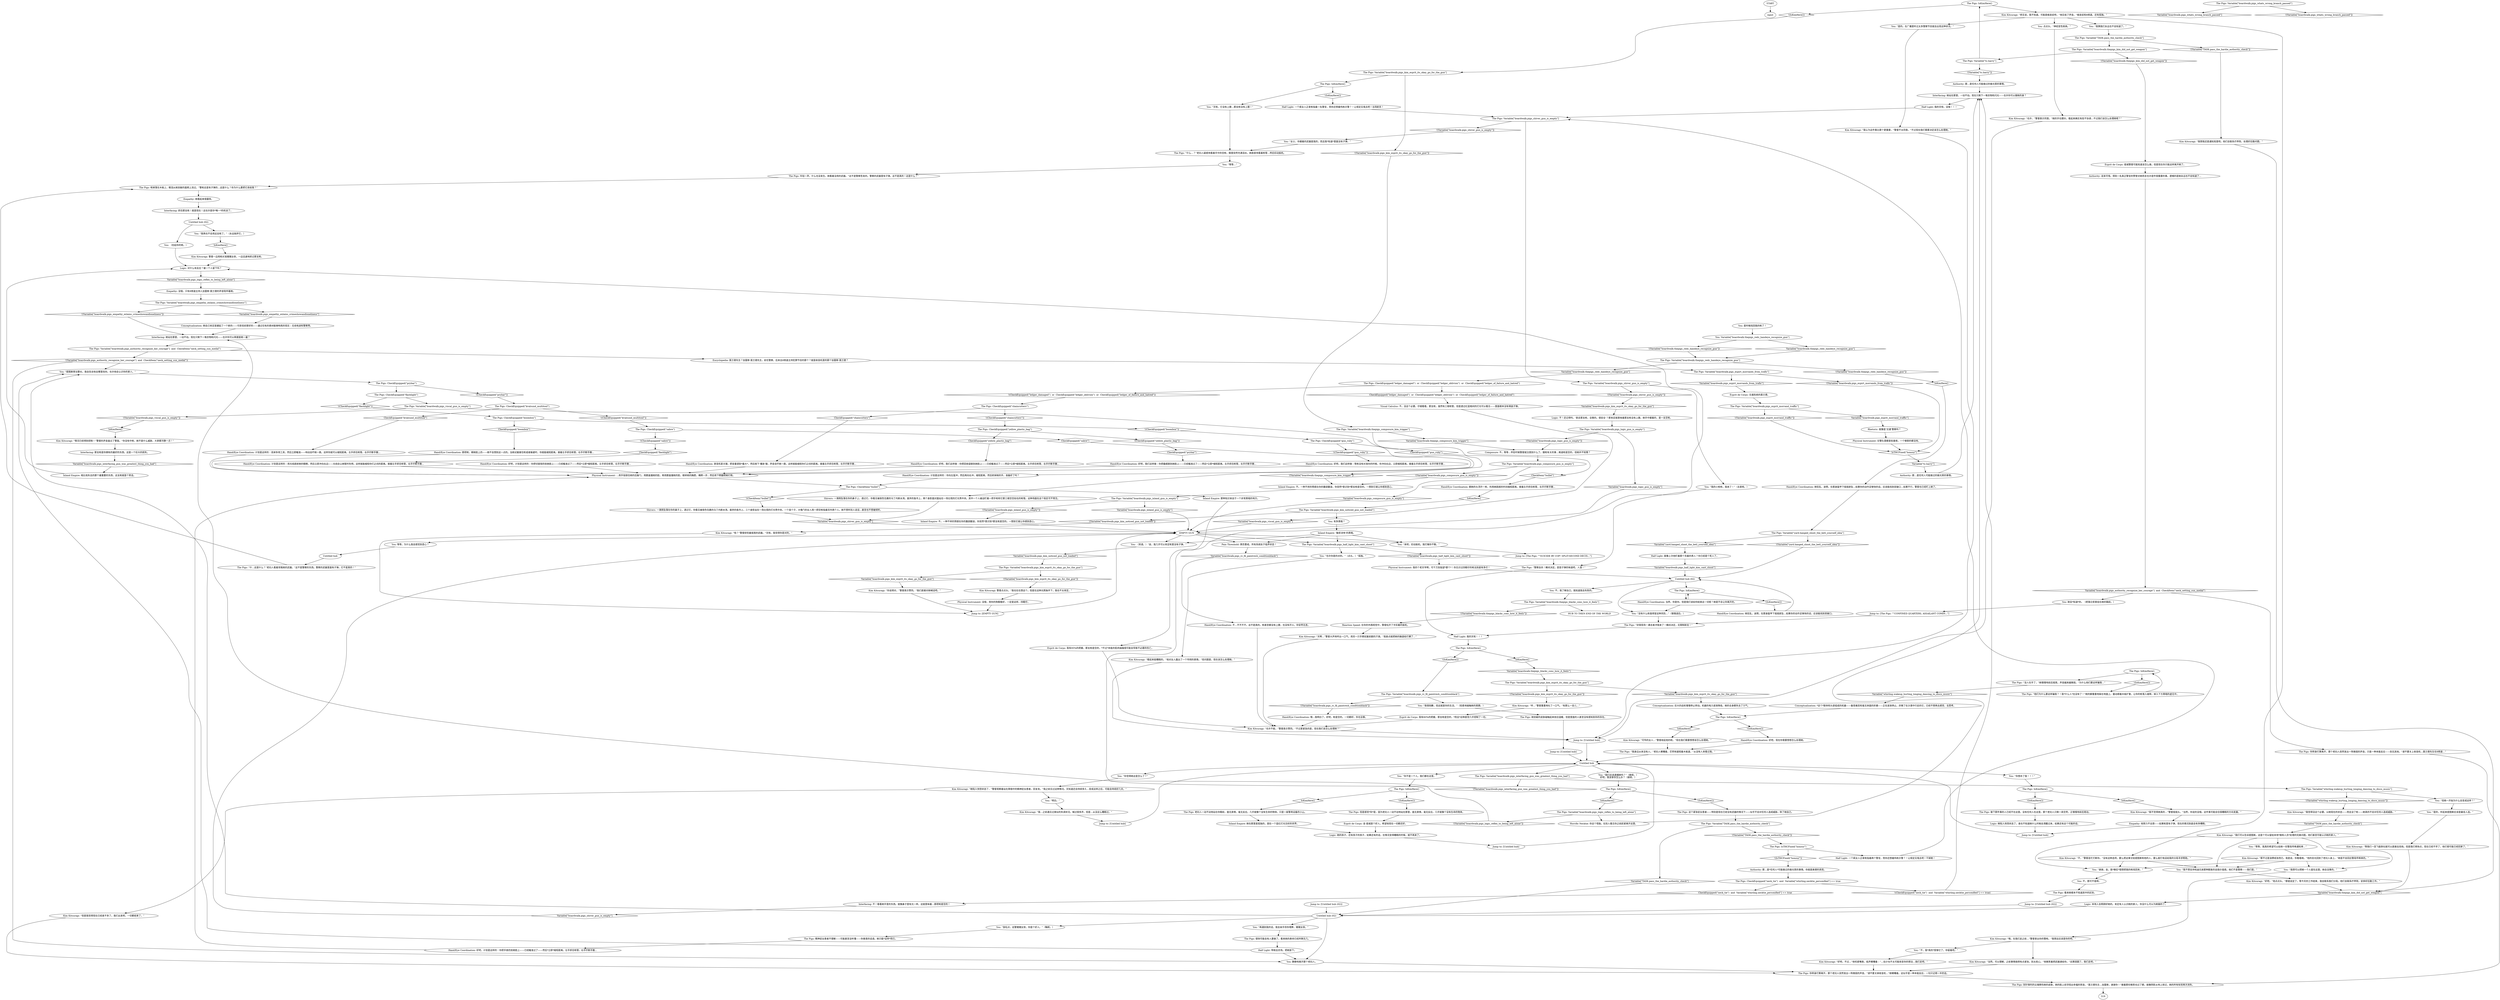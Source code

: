 # BOARDWALK / THE PIGS RED CHECK
# THE PIGS
#
#Current Red Check
# ==================================================
digraph G {
	  0 [label="START"];
	  1 [label="input"];
	  2 [label="Interfacing: 她站在那里，一动不动。现在只剩下一堆衣物和闪光——也许你可以搜她的身？"];
	  3 [label="The Pigs: Variable[\"boardwalk.thepigs_composure_kim_trigger\"]"];
	  4 [label="Variable[\"boardwalk.thepigs_composure_kim_trigger\"]", shape=diamond];
	  5 [label="!(Variable[\"boardwalk.thepigs_composure_kim_trigger\"])", shape=diamond];
	  6 [label="Hand/Eye Coordination: 朝她的头顶开一枪，利用她困惑的时间缩短距离。接着左手抓住枪管，右手拧断手腕…"];
	  7 [label="Kim Kitsuragi: “哈？”警督研究着摇晃的武器。“天啦，我觉得你是对的。”"];
	  8 [label="The Pigs: “封锁现场！袭击者冲我来了！瞬间决定，无限制射击！”"];
	  9 [label="Hand/Eye Coordination: 不…不不不不。这不是真的。枪甚至都没有上膛，也没有开火。你安然无恙。"];
	  10 [label="You: “你想杀了我！！！”"];
	  11 [label="Kim Kitsuragi: “看起来挺糟糕的。”他对女人露出了一个怜悯的表情。“但问题是，现在该怎么处理她。”"];
	  12 [label="The Pigs: “什么…？”老妇人疑惑地看着手中的空枪，眼里突然充满泪水。她直直地看着枪管…然后扣动扳机。"];
	  13 [label="The Pigs: CheckEquipped(\"neck_tie\")  and  Variable[\"whirling.necktie_personified\"] == true"];
	  14 [label="CheckEquipped(\"neck_tie\")  and  Variable[\"whirling.necktie_personified\"] == true", shape=diamond];
	  15 [label="!(CheckEquipped(\"neck_tie\")  and  Variable[\"whirling.necktie_personified\"] == true)", shape=diamond];
	  16 [label="The Pigs: CheckEquipped(\"ledger_damaged\")  or  CheckEquipped(\"ledger_oblivion\")  or  CheckEquipped(\"ledger_of_failure_and_hatred\")"];
	  17 [label="CheckEquipped(\"ledger_damaged\")  or  CheckEquipped(\"ledger_oblivion\")  or  CheckEquipped(\"ledger_of_failure_and_hatred\")", shape=diamond];
	  18 [label="!(CheckEquipped(\"ledger_damaged\")  or  CheckEquipped(\"ledger_oblivion\")  or  CheckEquipped(\"ledger_of_failure_and_hatred\"))", shape=diamond];
	  19 [label="The Pigs: CheckEquipped(\"chaincutters\")"];
	  20 [label="CheckEquipped(\"chaincutters\")", shape=diamond];
	  21 [label="!(CheckEquipped(\"chaincutters\"))", shape=diamond];
	  22 [label="Half Light: 就像上次他盯着那个吊着的男人？你已经是个死人了。"];
	  23 [label="Jump to: [The Pigs: \"\"SUICIDE BY COP! SPLIT-SECOND DECIS...\"]"];
	  24 [label="The Pigs: “什…这是什么？”老妇人看着背叛她的武器。“这不是警察的东西。警察的武器里面有子弹。它不是真的！”"];
	  25 [label="Half Light: 我的天啦！！！"];
	  26 [label="You: （捡起你的枪。）"];
	  27 [label="The Pigs: “他们为什么要这样骗我？！我*什么人*也没有了！”她的脚重重地跺在地面上。震动顺着木板扩散，让你的枪落入缝隙，掉入下方黑暗的虚无中。"];
	  28 [label="You: 点点头。“神经变性疾病。”"];
	  29 [label="Jump to: [Untitled hub]"];
	  30 [label="Logic: 她陷入恍惚状态了。谁也不知道她什么时候会清醒过来，如果还有这个可能的话。"];
	  31 [label="Authority: 那…是任何人可能做过的做光荣的事情。"];
	  32 [label="Hand/Eye Coordination: 她狂乱，迷惘，在那身盔甲下摇摇欲坠…如果你的动作足够快的话，应该能找到突破口。"];
	  33 [label="Kim Kitsuragi: “你说得对，”警督表示赞同。“我们直接对她喊话吧。”"];
	  34 [label="You: 等等，为什么我会感觉到恶心？"];
	  35 [label="Conceptualization: *这个*肢体和头部组成的机器——备受痛苦和毫无体面的折磨——正在逐渐停止。厌倦了在沙漠中行走的它，已经不想再去感觉，去思考。"];
	  36 [label="The Pigs: 她划破的皮肤碰触起来依旧温暖，但是里面的人甚至没有感知到你的存在。"];
	  37 [label="Jump to: [Untitled hub]"];
	  38 [label="The Pigs: “我身边从来没有人，”老妇人嘟囔着，茫然地凝视着木板道，“从没有人来看过我。”"];
	  39 [label="Kim Kitsuragi: “我想我还是通知局里吧。他们会联系疗养院，处理好后勤问题。”"];
	  40 [label="You: 她会*知道*的。（把落日奖章挂在她的胸前。）"];
	  41 [label="The Pigs: Variable[\"boardwalk.thepigs_redc_handeye_recognize_gun\"]"];
	  42 [label="Variable[\"boardwalk.thepigs_redc_handeye_recognize_gun\"]", shape=diamond];
	  43 [label="!(Variable[\"boardwalk.thepigs_redc_handeye_recognize_gun\"])", shape=diamond];
	  44 [label="Inland Empire: 不。一种不祥的预感在你的腹部翻滚，你突然*意识到*那支枪是空的。一想到它就让你感到恶心。"];
	  45 [label="The Pigs: Variable[\"boardwalk.pigs_logic_gun_is_empty\"]"];
	  46 [label="Variable[\"boardwalk.pigs_logic_gun_is_empty\"]", shape=diamond];
	  47 [label="!(Variable[\"boardwalk.pigs_logic_gun_is_empty\"])", shape=diamond];
	  48 [label="You: 不，我了解自己。我知道我会失败的。"];
	  49 [label="Untitled hub"];
	  50 [label="The Pigs: IsKimHere()"];
	  51 [label="IsKimHere()", shape=diamond];
	  52 [label="!(IsKimHere())", shape=diamond];
	  53 [label="Esprit de Corps: 金·曷城是个好人。希望他现在一切都还好。"];
	  54 [label="You: “等等，我真的希望可以给她一份警局传唤通知单…”"];
	  55 [label="Esprit de Corps: 交通系统的莫兰德。"];
	  56 [label="The Pigs: 咔哒一声。什么也没发生。她看着没用的武器。“这不是警察签发的。警察的武器里有子弹。这不是真的！这是什么？”"];
	  57 [label="Hand/Eye Coordination: 好吧，我们这样做：你把回收袋砸到她脸上——已经瞄准过了——然后*立即*缩短距离。左手抓住枪管，右手拧断手腕…"];
	  58 [label="The Pigs: CheckEquipped(\"sabre\")"];
	  59 [label="CheckEquipped(\"sabre\")", shape=diamond];
	  60 [label="!(CheckEquipped(\"sabre\"))", shape=diamond];
	  61 [label="Hand/Eye Coordination: 好吧，我们这样做：等枪没有对准你的时候，你冲向右边，立即缩短距离。接着左手抓住枪管，右手拧断手腕…"];
	  62 [label="Inland Empire: 不。一种不祥的预感在你的腹部翻滚，你突然*意识到*那支枪是空的。一想到它就让你感到恶心。"];
	  63 [label="Logic: 不！还记得吗，‘拿走那支枪，没事的。很安全’？那肯定就意味着那支枪没有上膛。她手中握着的，是一支空枪。"];
	  64 [label="You: “来吧，扣动扳机。我打赌你不敢。”"];
	  65 [label="Inland Empire: ‘脑浆涂地’的黑暗。"];
	  66 [label="You: “没有什么枪值得冒这种风险…”（慢慢退后。）"];
	  67 [label="Untitled hub (02)"];
	  68 [label="Esprit de Corps: 我有80%的把握，那支枪是空的，*而且*这种直觉几乎控制了一切。"];
	  69 [label="You: “我们应该逮捕她吗？”（继续。）\n好吧，我该拿你怎么办？（继续。）"];
	  70 [label="Jump to: [Untitled hub]"];
	  71 [label="Untitled hub (02)"];
	  72 [label="Authority: 那…是*任何人*可能做过的做光荣的事情。你就是美德的具现。"];
	  73 [label="You: （耳语。）“金，我几乎可以肯定枪里没有子弹。”"];
	  74 [label="Jump to: [EMPTY GUN]"];
	  75 [label="Kim Kitsuragi: “天啊…”警督大声地呼出一口气，用另一只手擦拭着前额的汗滴。“我差点就把她的脑袋给打爆了…”"];
	  76 [label="Kim Kitsuragi: “呼…”警督重重地吐了一口气。“有那么一会儿…”"];
	  77 [label="The Pigs: 枪掉落在木板上，眼泪从她划破的面颊上流过。“警枪总是有子弹的…这是什么？你为什么要把它卖给我？”"];
	  78 [label="Untitled hub (02)"];
	  79 [label="You: “你不是一个人。我们都在这里。”"];
	  80 [label="Kim Kitsuragi: “我认为这件事比那个更重要，”警督不太同意。“不过现在我们需要决定该怎么处理她。”"];
	  81 [label="You: “我不想支持哈迪兄弟那种膨胀的自我价值感。他们不是警察——我们是。”"];
	  82 [label="Conceptualization: 她自己肯定是建起了一个新的——可悲但却更好的——通过仅有的素材能够构筑的现实：无线电波和警察秀。"];
	  83 [label="The Pigs: Variable[\"boardwalk.pigs_esprit_morrand_traffic\"]"];
	  84 [label="Variable[\"boardwalk.pigs_esprit_morrand_traffic\"]", shape=diamond];
	  85 [label="!(Variable[\"boardwalk.pigs_esprit_morrand_traffic\"])", shape=diamond];
	  86 [label="Interfacing: 她站在那里，一动不动。现在只剩下一堆衣物和闪光——也许你可以再搜查她一遍？"];
	  87 [label="Half Light: 一个疯女人正拿枪指着一名警官，而你还想着鸣枪示警？！让规定见鬼去吧！当场射杀！"];
	  88 [label="The Pigs: Variable[\"yard.hanged_shoot_the_betl_yourself_idea\"]"];
	  89 [label="Variable[\"yard.hanged_shoot_the_betl_yourself_idea\"]", shape=diamond];
	  90 [label="!(Variable[\"yard.hanged_shoot_the_betl_yourself_idea\"])", shape=diamond];
	  91 [label="You: “我再也不会用这支枪了。”（永远抛弃它。）"];
	  92 [label="The Pigs: IsKimHere()"];
	  93 [label="IsKimHere()", shape=diamond];
	  94 [label="!(IsKimHere())", shape=diamond];
	  95 [label="Kim Kitsuragi: “可怜的女人…”警督收起他的枪。“现在我们需要想想该怎么处理她。”"];
	  96 [label="You: “我猜我们永远也不会知道了。”"];
	  97 [label="Empathy: 他努力不去想——如果枪里有子弹，现在的情况到底会有多糟糕。"];
	  98 [label="The Pigs: Variable[\"TASK.pass_the_hardie_authority_check\"]"];
	  99 [label="Variable[\"TASK.pass_the_hardie_authority_check\"]", shape=diamond];
	  100 [label="!(Variable[\"TASK.pass_the_hardie_authority_check\"])", shape=diamond];
	  101 [label="You: “再遇到我的话，我会亲手将你埋葬，猪猪女侠。”"];
	  102 [label="The Pigs: 精神症女患者不理解——可能甚至没听懂——你善意的话语。她只能*这样*而已。"];
	  103 [label="Authority: 那…是任何人可能做过的做光荣的事情。"];
	  104 [label="Rhetoric: 就像是‘交通’警察吗？"];
	  105 [label="Inland Empire: 她在那里是孤独的，困在一个蓝红灯光交织的世界。"];
	  106 [label="Logic: 她的孩子，还有孩子的孩子，如果还有的话，在情况变得糟糕的时候，就不再来了。"];
	  107 [label="The Pigs: CheckEquipped(\"kvalsund_multitool\")"];
	  108 [label="CheckEquipped(\"kvalsund_multitool\")", shape=diamond];
	  109 [label="!(CheckEquipped(\"kvalsund_multitool\"))", shape=diamond];
	  110 [label="Physical Instrument: 没错，用你的狗眼看好，一定是这样，四眼仔。"];
	  111 [label="You: “你觉得她这是怎么了？”"];
	  112 [label="Empathy: 她看起来很震惊。"];
	  113 [label="You: “是的。在广播里听过太多警察节目就会出现这种状况。”"];
	  114 [label="Kim Kitsuragi: “也许，”警督表示同意。“她的手在颤抖，看起来确实有些不协调…不过我们该怎么处理她呢？”"];
	  115 [label="The Pigs: IsKimHere()"];
	  116 [label="IsKimHere()", shape=diamond];
	  117 [label="!(IsKimHere())", shape=diamond];
	  118 [label="The Pigs: 这个紧张症女患者——特别是现在已经没有武器的情况下——似乎不会对任何人造成威胁，除了她自己。"];
	  119 [label="Kim Kitsuragi: “等我们一回飞旋旅社就可以直接去找他。但是我们得快点，现在已经不早了，他们很可能已经回家了。”"];
	  120 [label="Jump to: [Untitled hub (02)]"];
	  121 [label="The Pigs: 很快可能会有人要做了。看来她的寿命已经所剩无几。"];
	  122 [label="The Pigs: Variable[\"boardwalk.pigs_whats_wrong_branch_passed\"]"];
	  123 [label="Variable[\"boardwalk.pigs_whats_wrong_branch_passed\"]", shape=diamond];
	  124 [label="!(Variable[\"boardwalk.pigs_whats_wrong_branch_passed\"])", shape=diamond];
	  125 [label="EMPTY GUN"];
	  126 [label="Composure: 不。等等…早些时候警督就注意到什么了。跟枪有关的事…难道枪是空的，但她并不知情？"];
	  127 [label="The Pigs: Variable[\"boardwalk.pigs_composure_gun_is_empty\"]"];
	  128 [label="Variable[\"boardwalk.pigs_composure_gun_is_empty\"]", shape=diamond];
	  129 [label="!(Variable[\"boardwalk.pigs_composure_gun_is_empty\"])", shape=diamond];
	  130 [label="Hand/Eye Coordination: 她狂乱，迷惘，在那身盔甲下摇摇欲坠…如果你的动作足够快的话，应该能找到突破口…如果不行，警督也已经盯上她了。"];
	  131 [label="The Pigs: “警察自杀！瞬间决定。尝尝子弹的味道吧，人渣！”"];
	  132 [label="Reaction Speed: 在你的外围视觉中，警督松开了半扣着的扳机。"];
	  133 [label="Hand/Eye Coordination: 哦…我明白了。好吧，枪是空的。一切都好。你也没事。"];
	  134 [label="Kim Kitsuragi: 警督一边用枪对准猪猪女侠，一边迅速地抓过那支枪。"];
	  135 [label="The Pigs: IsKimHere()"];
	  136 [label="IsKimHere()", shape=diamond];
	  137 [label="!(IsKimHere())", shape=diamond];
	  138 [label="Kim Kitsuragi: “好吧，”他点点头。“那就说定了。等今天的工作结束，我会联系我们分局。他们会联系疗养院，安排好后勤工作。”"];
	  139 [label="Half Light: 带她去农场。把她放下。"];
	  140 [label="Kim Kitsuragi: “我…之前遇见过类似的失调状况。喊过很多声，但是…从没这么糟糕过。”"];
	  141 [label="Jump to: [Untitled hub]"];
	  142 [label="Hand/Eye Coordination: 计划是这样的：你向左猛冲，然后再向右冲，缩短距离，然后砍掉她的手。准备好了吗？"];
	  143 [label="Hand/Eye Coordination: 计划是这样的：用光线直射她的眼睛，然后立即冲向右边——光线会让她暂时失明，这样就能缩短你们之间的距离。接着左手抓住枪管，右手拧断手腕…"];
	  144 [label="The Pigs: CheckEquipped(\"boombox\")"];
	  145 [label="CheckEquipped(\"boombox\")", shape=diamond];
	  146 [label="!(CheckEquipped(\"boombox\"))", shape=diamond];
	  147 [label="The Pigs: Variable[\"boardwalk.pigs_inland_gun_is_empty\"]"];
	  148 [label="Variable[\"boardwalk.pigs_inland_gun_is_empty\"]", shape=diamond];
	  149 [label="!(Variable[\"boardwalk.pigs_inland_gun_is_empty\"])", shape=diamond];
	  150 [label="The Pigs: Variable[\"boardwalk.pigs_kim_esprit_its_okay_go_for_the_gun\"]"];
	  151 [label="Variable[\"boardwalk.pigs_kim_esprit_its_okay_go_for_the_gun\"]", shape=diamond];
	  152 [label="!(Variable[\"boardwalk.pigs_kim_esprit_its_okay_go_for_the_gun\"])", shape=diamond];
	  153 [label="Kim Kitsuragi: “我不觉得她真的…”警督摇摇头。“当然，你说的没错。这件事可能会往很糟糕的方向发展。”"];
	  154 [label="The Pigs: 做下那件事的人已经不在这里。没有任何人在这里。那个老妇人只剩一具空壳，正慢慢地前后晃动。"];
	  155 [label="You: “我想可以把她一个人留在这里。她会没事的。”"];
	  156 [label="You: 静静地离开那个老妇人。"];
	  157 [label="You: “不，我*真的*受够它了。你留着吧。”"];
	  158 [label="The Pigs: 你转身打算离开，那个老妇人突然发出一阵微弱的声音。“请不要关掉收音机…”她嘟囔着。这似乎是一种本能反应，一句只记得一半的话。"];
	  159 [label="You: “明白。”"];
	  160 [label="You: 是时候找回我的枪了！"];
	  161 [label="You: Variable[\"boardwalk.thepigs_redc_handeye_recognize_gun\"]"];
	  162 [label="Variable[\"boardwalk.thepigs_redc_handeye_recognize_gun\"]", shape=diamond];
	  163 [label="!(Variable[\"boardwalk.thepigs_redc_handeye_recognize_gun\"])", shape=diamond];
	  164 [label="The Pigs: CheckEquipped(\"gun_ruby\")"];
	  165 [label="CheckEquipped(\"gun_ruby\")", shape=diamond];
	  166 [label="!(CheckEquipped(\"gun_ruby\"))", shape=diamond];
	  167 [label="Physical Instrument: …用手指锁住她的后脑勺，用膝盖撞她的脸，再用膝盖撞她的脸，砸碎她的胸腔，横跨一步，然后用下劈腿把她打倒。"];
	  168 [label="Inland Empire: 相比他失去的那个最重要的东西，这支枪就是个笑话。"];
	  169 [label="Hand/Eye Coordination: 好吧，现在你需要想想怎么处理她。"];
	  170 [label="Kim Kitsuragi: “她陷入恍惚状态了，”警督观察着站在黑暗中的精神症女患者，回复到。“我之前见过这种情况。天知道还会持续多久…变成这样之后，可能会持续好几天。”"];
	  171 [label="The Pigs: 老妇人一动不动地站在你眼前，面无表情，毫无反应。几乎就像个没有生命的物体。只是一座警用设备的小山。"];
	  172 [label="Kim Kitsuragi: “我们可以告诉提图斯。这是个可以留给本地*维和人员*处理的完美问题。他们甚至可能认识她的家人。”"];
	  173 [label="You: “放松点，巡警猪猪女侠，你是个好人。”（鞠躬。）"];
	  174 [label="The Pigs: 看来她根本不知道其中的区别。"];
	  175 [label="The Pigs: Variable[\"boardwalk.pigs_espirt_morrands_from_trafic\"]"];
	  176 [label="Variable[\"boardwalk.pigs_espirt_morrands_from_trafic\"]", shape=diamond];
	  177 [label="!(Variable[\"boardwalk.pigs_espirt_morrands_from_trafic\"])", shape=diamond];
	  178 [label="You: “等等…”"];
	  179 [label="The Pigs: CheckEquipped(\"yellow_plastic_bag\")"];
	  180 [label="CheckEquipped(\"yellow_plastic_bag\")", shape=diamond];
	  181 [label="!(CheckEquipped(\"yellow_plastic_bag\"))", shape=diamond];
	  182 [label="Hand/Eye Coordination: 好吧，我们这样做：你把撬棍砸到她脸上——已经瞄准过了——然后*立即*缩短距离。左手抓住枪管，右手拧断手腕…"];
	  183 [label="The Pigs: Variable[\"boardwalk.pigs_kim_esprit_its_okay_go_for_the_gun\"]"];
	  184 [label="Variable[\"boardwalk.pigs_kim_esprit_its_okay_go_for_the_gun\"]", shape=diamond];
	  185 [label="!(Variable[\"boardwalk.pigs_kim_esprit_its_okay_go_for_the_gun\"])", shape=diamond];
	  186 [label="Kim Kitsuragi: 警督点点头。“我也在在想这个。但是在这种光照条件下，我也不太肯定。”"];
	  187 [label="Physical Instrument: 我的个老天爷啊，可千万别指望*那个*！你见识过四眼仔的枪法到底有多烂！"];
	  188 [label="The Pigs: IsKimHere()"];
	  189 [label="IsKimHere()", shape=diamond];
	  190 [label="!(IsKimHere())", shape=diamond];
	  191 [label="Jump to: [Untitled hub]"];
	  192 [label="The Pigs: 但是感觉*你*是，因为老妇人一动不动地站在那里，面无表情，毫无反应。几乎就像个没有生命的物体。"];
	  193 [label="Kim Kitsuragi: “那不过是浪费纸张而已。我是说，你看看她。”他的目光回到了老妇人身上。“她是不会回应警局传唤单的。”"];
	  194 [label="Empathy: 没错。只有8频道主持人加雷斯·莫兰德的声音陪伴着她。"];
	  195 [label="Physical Instrument: 交警队里都是些基佬。一个够胆的都没有。"];
	  196 [label="Hand/Eye Coordination: 计划是这样的：丢掉多用工具，然后立即瞄准——响动会吓她一跳，这样你就可以缩短距离。左手抓住枪管，右手拧断手腕…"];
	  197 [label="Interfacing: 抓住那支枪！就是现在！这也许是你*唯一*的机会了。"];
	  198 [label="You: “提图斯想当警长，我会告诉他去哪里找你。也许他会认识你的家人。”"];
	  199 [label="Kim Kitsuragi: “好吧，不过…”他咬紧嘴唇，低声嘟囔着：“…估计也不太可能改变你的想法…我们走吧。”"];
	  200 [label="The Pigs: Variable[\"boardwalk.pigs_empathy_exlains_crimeshowandloneliness\"]"];
	  201 [label="Variable[\"boardwalk.pigs_empathy_exlains_crimeshowandloneliness\"]", shape=diamond];
	  202 [label="!(Variable[\"boardwalk.pigs_empathy_exlains_crimeshowandloneliness\"])", shape=diamond];
	  203 [label="Jump to: [Untitled hub (02)]"];
	  204 [label="Half Light: 我的天啦，没错！！！"];
	  205 [label="The Pigs: CheckItem(\"bullet\")"];
	  206 [label="CheckItem(\"bullet\")", shape=diamond];
	  207 [label="!(CheckItem(\"bullet\"))", shape=diamond];
	  208 [label="Inland Empire: 那种知识来自于一个非常黑暗的地方。"];
	  209 [label="Untitled hub"];
	  210 [label="Kim Kitsuragi: “也许不能，”警督表示赞同。“不过更紧急的是，现在我们该怎么处理她？”"];
	  211 [label="The Pigs: Variable[\"TASK.pass_the_hardie_authority_check\"]"];
	  212 [label="Variable[\"TASK.pass_the_hardie_authority_check\"]", shape=diamond];
	  213 [label="!(Variable[\"TASK.pass_the_hardie_authority_check\"])", shape=diamond];
	  214 [label="The Pigs: Variable[\"boardwalk.thepigs_kim_did_not_get_weapon\"]"];
	  215 [label="Variable[\"boardwalk.thepigs_kim_did_not_get_weapon\"]", shape=diamond];
	  216 [label="!(Variable[\"boardwalk.thepigs_kim_did_not_get_weapon\"])", shape=diamond];
	  217 [label="The Pigs: Variable[\"tc.harry\"]"];
	  218 [label="Variable[\"tc.harry\"]", shape=diamond];
	  219 [label="!(Variable[\"tc.harry\"])", shape=diamond];
	  220 [label="The Pigs: IsKimHere()"];
	  221 [label="IsKimHere()", shape=diamond];
	  222 [label="!(IsKimHere())", shape=diamond];
	  223 [label="Kim Kitsuragi: “老实说，我不知道。可能是痴呆症吧，”他压低了声音。“痴呆症和8频道。还有孤独。”"];
	  224 [label="You: “是的，听起来提图斯应该是最佳人选。”"];
	  225 [label="You: “谢谢，金。我*确实*很想把我的枪找回来。”"];
	  226 [label="Kim Kitsuragi: “当然。可以理解，之前事情搞得有点紧张。别太担心。”他微笑着把武器递给你。“总算团圆了。我们走吧。”"];
	  227 [label="You: 不，那可不值得。"];
	  228 [label="The Pigs: 你转身打算离开，那个老妇人突然发出一阵微弱的声音。只是一种本能反应——别无其他。“请不要关上收音机…莫兰德先生在8频道…”"];
	  229 [label="The Pigs: CheckEquipped(\"prybar\")"];
	  230 [label="CheckEquipped(\"prybar\")", shape=diamond];
	  231 [label="!(CheckEquipped(\"prybar\"))", shape=diamond];
	  232 [label="The Pigs: CheckEquipped(\"flashlight\")"];
	  233 [label="CheckEquipped(\"flashlight\")", shape=diamond];
	  234 [label="!(CheckEquipped(\"flashlight\"))", shape=diamond];
	  235 [label="The Pigs: Variable[\"boardwalk.pigs_viscal_gun_is_empty\"]"];
	  236 [label="Variable[\"boardwalk.pigs_viscal_gun_is_empty\"]", shape=diamond];
	  237 [label="!(Variable[\"boardwalk.pigs_viscal_gun_is_empty\"])", shape=diamond];
	  238 [label="Shivers: 一滴雨坠落在你的鼻子上，透过它，你看见被夜色包裹的马丁内斯水湾。废弃的鱼市上，两个身影面对面站在一场壮观的灯光秀中央。其中一个人被迫盯着一把手枪和它那三根空空如也的枪管。这种场面在这个街区可不常见。"];
	  239 [label="The Pigs: Variable[\"boardwalk.pigs_kim_esprit_its_okay_go_for_the_gun\"]"];
	  240 [label="Variable[\"boardwalk.pigs_kim_esprit_its_okay_go_for_the_gun\"]", shape=diamond];
	  241 [label="!(Variable[\"boardwalk.pigs_kim_esprit_its_okay_go_for_the_gun\"])", shape=diamond];
	  242 [label="The Pigs: IsKimHere()"];
	  243 [label="IsKimHere()", shape=diamond];
	  244 [label="!(IsKimHere())", shape=diamond];
	  245 [label="You: “天啦，它没有上膛…那支枪没有上膛！”"];
	  246 [label="Pain Threshold: 黑色警戒，所有系统处于临界状态！"];
	  247 [label="The Pigs: Variable[\"boardwalk.pigs_rc_fil_paintresh_conditionblack\"]"];
	  248 [label="Variable[\"boardwalk.pigs_rc_fil_paintresh_conditionblack\"]", shape=diamond];
	  249 [label="!(Variable[\"boardwalk.pigs_rc_fil_paintresh_conditionblack\"])", shape=diamond];
	  250 [label="You: “我很抱歉，但这就是你的生活。”（轻柔地碰触她的肩膀。）"];
	  251 [label="The Pigs: Variable[\"boardwalk.pigs_interfacing_gun_was_greatest_thing_you_had\"]"];
	  252 [label="Variable[\"boardwalk.pigs_interfacing_gun_was_greatest_thing_you_had\"]", shape=diamond];
	  253 [label="!(Variable[\"boardwalk.pigs_interfacing_gun_was_greatest_thing_you_had\"])", shape=diamond];
	  254 [label="The Pigs: Variable[\"whirling.wakeup_hurting_longing_dancing_to_disco_music\"]"];
	  255 [label="Variable[\"whirling.wakeup_hurting_longing_dancing_to_disco_music\"]", shape=diamond];
	  256 [label="!(Variable[\"whirling.wakeup_hurting_longing_dancing_to_disco_music\"])", shape=diamond];
	  257 [label="You: “但她一开始为什么会变成这样？”"];
	  258 [label="Kim Kitsuragi: “但是我觉得现在已经差不多了。我们出发吧，一切都结束了。”"];
	  259 [label="Esprit de Corps: 曷城警督可能知道该怎么做，但是现在你只能这样离开她了。"];
	  260 [label="The Pigs: IsTHCFixed(\"honour\")"];
	  261 [label="IsTHCFixed(\"honour\")", shape=diamond];
	  262 [label="!(IsTHCFixed(\"honour\"))", shape=diamond];
	  263 [label="Half Light: 一个疯女人正拿枪指着两个警官，而你还想着鸣枪示警？！让规定见鬼去吧！干掉她！"];
	  264 [label="The Pigs: Variable[\"boardwalk.pigs_kim_noticed_gun_not_loaded\"]"];
	  265 [label="Variable[\"boardwalk.pigs_kim_noticed_gun_not_loaded\"]", shape=diamond];
	  266 [label="!(Variable[\"boardwalk.pigs_kim_noticed_gun_not_loaded\"])", shape=diamond];
	  267 [label="You: 有多黑暗？"];
	  268 [label="Esprit de Corps: 我有95%的把握，那支枪是空的，*不过*本能的肌肉抽搐很可能会导致不必要的伤亡。"];
	  269 [label="Interfacing: 那支枪是你拥有的最好的东西。这是一个巨大的损失。"];
	  270 [label="The Pigs: IsKimHere()"];
	  271 [label="IsKimHere()", shape=diamond];
	  272 [label="!(IsKimHere())", shape=diamond];
	  273 [label="The Pigs: “没人在乎了，”她慢慢地前后摇晃，声音越来越微弱。“为什么他们要这样骗我…”"];
	  274 [label="Logic: 对什么有反应？被一个人留下吗？"];
	  275 [label="The Pigs: 别针锋利的尖端擦伤她的皮肤，她的脸上却浮现出幸福的笑容。“莫兰德先生…加雷斯，谢谢你！”接着那份微笑也过了期，就像阴影从地上掠过，她的所有知觉再次消失。"];
	  276 [label="Jump to: [The Pigs: \"\"CONFINED QUARTERS, ASSAILANT COMIN...\"]"];
	  277 [label="Hand/Eye Coordination: 好吧，计划是这样的：你把切链钳扔到她脸上——已经瞄准过了——然后*立即*缩短距离。左手抓住枪管，右手拧断手腕…"];
	  278 [label="Hand/Eye Coordination: 录音机是关键。把音量调到*最大*，然后按下‘播放’键。声音会吓她一跳，这样就能缩短你们之间的距离。接着左手抓住枪管，右手拧断手腕…"];
	  279 [label="Hand/Eye Coordination: 那把枪，朝她脸上扔——她不会想到这一点的。当她试着接住枪或者躲避时，你就能缩短距离。接着左手抓住枪管，右手拧断手腕…"];
	  280 [label="Shivers: 一滴雨坠落在你的鼻子上，透过它，你看见被夜色包裹的马丁内斯水湾。废弃的鱼市上，三个身影站在一场壮观的灯光秀中央。一个高个子、大嗓门的女人用一把空枪指着另外两个人。她不想听别人说话…甚至也不想被倾听。"];
	  281 [label="Kim Kitsuragi: “情况已经得到控制！”警督的声音盖过了警笛。“你没有中枪，她不是什么威胁，大家都冷静一点！”"];
	  282 [label="Conceptualization: 巨大的齿轮慢慢停止转动。机器的电力逐渐降低。她的全身都失去了力气。"];
	  283 [label="Kim Kitsuragi: “我觉得没这个必要。以她现在的状态——而且没了枪——她真的不会对任何人造成威胁。”"];
	  284 [label="The Pigs: Variable[\"boardwalk.pigs_logic_reflex_to_being_left_alone\"]"];
	  285 [label="Variable[\"boardwalk.pigs_logic_reflex_to_being_left_alone\"]", shape=diamond];
	  286 [label="!(Variable[\"boardwalk.pigs_logic_reflex_to_being_left_alone\"])", shape=diamond];
	  287 [label="Horrific Necktie: 你这个怪胎。在别人看见你之前赶紧离开这里。"];
	  288 [label="Interfacing: 不！看看她手里的东西。就像鼻子里有光一样。这就意味着…那把枪是空的！"];
	  289 [label="You: “女士，你握着的武器是我的，而且我*知道*里面没有子弹。”"];
	  290 [label="The Pigs: Variable[\"boardwalk.pigs_half_light_kim_cant_shoot\"]"];
	  291 [label="Variable[\"boardwalk.pigs_half_light_kim_cant_shoot\"]", shape=diamond];
	  292 [label="!(Variable[\"boardwalk.pigs_half_light_kim_cant_shoot\"])", shape=diamond];
	  293 [label="You: “也许你是的对的。”（点头。）“孤独。”"];
	  294 [label="Kim Kitsuragi: “不，”警督连忙打断你。“没有这种选项。要么把这事交给提图斯和他的人，要么就打电话给我的分局寻求帮助。”"];
	  295 [label="Kim Kitsuragi: “哦，在我们走之前…”警督拿出你的警枪。“我想这应该是你的吧。”"];
	  296 [label="Logic: 本地人会照顾好她的。肯定有人认识她的家人。你没什么可以为她做的了。"];
	  297 [label="Authority: 说来可惜。得到一名真正警官的赞誉对她而言也许是件很重要的事。遗憾的是她永远也不会知道了…"];
	  298 [label="Hand/Eye Coordination: 好吧，计划是这样的：你把手册扔到她脸上——已经瞄准过了——然后*立即*缩短距离。左手抓住枪管，右手拧断手腕…"];
	  299 [label="Visual Calculus: 不。没这个必要。仔细看看。那支枪，虽然有三根枪管，但是透过红蓝相间的灯光可以看见——里面根本没有填装子弹。"];
	  300 [label="The Pigs: Variable[\"boardwalk.pigs_shiver_gun_is_empty\"]"];
	  301 [label="Variable[\"boardwalk.pigs_shiver_gun_is_empty\"]", shape=diamond];
	  302 [label="!(Variable[\"boardwalk.pigs_shiver_gun_is_empty\"])", shape=diamond];
	  303 [label="The Pigs: Variable[\"boardwalk.pigs_shiver_gun_is_empty\"]"];
	  304 [label="Variable[\"boardwalk.pigs_shiver_gun_is_empty\"]", shape=diamond];
	  305 [label="!(Variable[\"boardwalk.pigs_shiver_gun_is_empty\"])", shape=diamond];
	  306 [label="You: “我的小枪枪，我来了！”（去拿枪。）"];
	  307 [label="The Pigs: IsKimHere()"];
	  308 [label="IsKimHere()", shape=diamond];
	  309 [label="!(IsKimHere())", shape=diamond];
	  310 [label="Hand/Eye Coordination: 当然，你是你。但是我们该如何结束这一切呢？她是不会让你离开的。"];
	  311 [label="The Pigs: Variable[\"boardwalk.thepigs_blackc_conc_how_it_feels\"]"];
	  312 [label="Variable[\"boardwalk.thepigs_blackc_conc_how_it_feels\"]", shape=diamond];
	  313 [label="!(Variable[\"boardwalk.thepigs_blackc_conc_how_it_feels\"])", shape=diamond];
	  314 [label="HUB TO THEN END OF THE WORLD"];
	  315 [label="The Pigs: Variable[\"boardwalk.pigs_authority_recognize_her_courage\"]  and  CheckItem(\"neck_setting_sun_medal\")"];
	  316 [label="Variable[\"boardwalk.pigs_authority_recognize_her_courage\"]  and  CheckItem(\"neck_setting_sun_medal\")", shape=diamond];
	  317 [label="!(Variable[\"boardwalk.pigs_authority_recognize_her_courage\"]  and  CheckItem(\"neck_setting_sun_medal\"))", shape=diamond];
	  318 [label="Encyclopedia: 莫兰德先生？加雷斯·莫兰德先生，前任警察，后来去8频道主持犯罪节目的那个？就是收音机里的那个加雷斯·莫兰德？"];
	  0 -> 1
	  2 -> 204
	  3 -> 4
	  3 -> 5
	  4 -> 126
	  5 -> 62
	  6 -> 243
	  7 -> 74
	  8 -> 25
	  9 -> 210
	  10 -> 50
	  11 -> 29
	  12 -> 178
	  13 -> 14
	  13 -> 15
	  14 -> 288
	  15 -> 2
	  16 -> 17
	  16 -> 18
	  17 -> 299
	  18 -> 19
	  19 -> 20
	  19 -> 21
	  20 -> 278
	  21 -> 179
	  22 -> 291
	  23 -> 131
	  24 -> 77
	  25 -> 188
	  26 -> 274
	  27 -> 270
	  28 -> 114
	  29 -> 49
	  30 -> 191
	  31 -> 2
	  32 -> 67
	  33 -> 74
	  34 -> 209
	  35 -> 92
	  36 -> 37
	  37 -> 49
	  38 -> 49
	  39 -> 215
	  40 -> 276
	  41 -> 42
	  41 -> 43
	  42 -> 16
	  43 -> 308
	  44 -> 125
	  45 -> 46
	  45 -> 47
	  46 -> 125
	  47 -> 126
	  48 -> 311
	  49 -> 69
	  49 -> 10
	  49 -> 111
	  49 -> 79
	  49 -> 251
	  50 -> 51
	  50 -> 52
	  51 -> 153
	  52 -> 154
	  53 -> 106
	  54 -> 193
	  55 -> 83
	  56 -> 77
	  57 -> 167
	  58 -> 59
	  58 -> 60
	  59 -> 142
	  60 -> 233
	  61 -> 167
	  62 -> 147
	  63 -> 45
	  64 -> 23
	  65 -> 64
	  65 -> 73
	  65 -> 290
	  65 -> 246
	  66 -> 8
	  67 -> 48
	  67 -> 66
	  67 -> 307
	  68 -> 210
	  69 -> 135
	  70 -> 49
	  71 -> 101
	  71 -> 156
	  71 -> 173
	  71 -> 198
	  72 -> 13
	  73 -> 265
	  74 -> 125
	  75 -> 210
	  76 -> 68
	  77 -> 112
	  78 -> 26
	  78 -> 91
	  79 -> 115
	  80 -> 29
	  81 -> 138
	  82 -> 86
	  83 -> 84
	  83 -> 85
	  84 -> 104
	  85 -> 261
	  86 -> 315
	  87 -> 300
	  88 -> 89
	  88 -> 90
	  89 -> 22
	  90 -> 67
	  91 -> 271
	  92 -> 93
	  92 -> 94
	  93 -> 95
	  94 -> 169
	  95 -> 38
	  96 -> 211
	  97 -> 191
	  98 -> 99
	  98 -> 100
	  99 -> 71
	  100 -> 260
	  101 -> 121
	  102 -> 298
	  103 -> 2
	  104 -> 195
	  105 -> 106
	  106 -> 70
	  107 -> 108
	  107 -> 109
	  108 -> 196
	  109 -> 58
	  110 -> 74
	  111 -> 170
	  112 -> 197
	  113 -> 80
	  114 -> 29
	  115 -> 116
	  115 -> 117
	  116 -> 171
	  117 -> 192
	  118 -> 98
	  119 -> 215
	  120 -> 71
	  121 -> 139
	  122 -> 123
	  122 -> 124
	  125 -> 64
	  125 -> 34
	  125 -> 290
	  125 -> 73
	  125 -> 246
	  126 -> 127
	  127 -> 128
	  127 -> 129
	  128 -> 125
	  129 -> 62
	  130 -> 88
	  131 -> 25
	  132 -> 75
	  133 -> 210
	  134 -> 274
	  135 -> 136
	  135 -> 137
	  136 -> 284
	  137 -> 118
	  138 -> 215
	  139 -> 156
	  139 -> 198
	  140 -> 141
	  141 -> 49
	  142 -> 205
	  143 -> 167
	  144 -> 145
	  144 -> 146
	  145 -> 279
	  146 -> 164
	  147 -> 148
	  147 -> 149
	  148 -> 125
	  149 -> 44
	  150 -> 152
	  150 -> 151
	  151 -> 282
	  152 -> 76
	  153 -> 97
	  154 -> 30
	  155 -> 295
	  156 -> 158
	  157 -> 199
	  158 -> 275
	  159 -> 140
	  160 -> 161
	  161 -> 162
	  161 -> 163
	  162 -> 41
	  163 -> 41
	  164 -> 165
	  164 -> 166
	  165 -> 206
	  166 -> 61
	  167 -> 205
	  168 -> 274
	  169 -> 38
	  170 -> 258
	  170 -> 159
	  171 -> 105
	  172 -> 81
	  172 -> 225
	  172 -> 155
	  172 -> 54
	  173 -> 102
	  174 -> 120
	  175 -> 176
	  175 -> 177
	  176 -> 55
	  177 -> 261
	  178 -> 56
	  179 -> 180
	  179 -> 181
	  180 -> 57
	  181 -> 230
	  182 -> 167
	  183 -> 184
	  183 -> 185
	  184 -> 33
	  185 -> 186
	  186 -> 110
	  187 -> 67
	  188 -> 189
	  188 -> 190
	  189 -> 312
	  190 -> 247
	  191 -> 49
	  192 -> 53
	  193 -> 81
	  193 -> 225
	  193 -> 155
	  194 -> 200
	  195 -> 261
	  196 -> 167
	  197 -> 78
	  198 -> 229
	  199 -> 158
	  200 -> 201
	  200 -> 202
	  201 -> 82
	  202 -> 86
	  203 -> 71
	  204 -> 300
	  205 -> 208
	  205 -> 207
	  206 -> 6
	  207 -> 280
	  208 -> 268
	  209 -> 24
	  210 -> 29
	  211 -> 213
	  211 -> 214
	  212 -> 172
	  213 -> 39
	  214 -> 216
	  214 -> 217
	  215 -> 296
	  216 -> 259
	  217 -> 219
	  217 -> 220
	  218 -> 31
	  219 -> 103
	  220 -> 222
	  220 -> 223
	  221 -> 281
	  222 -> 239
	  223 -> 96
	  223 -> 113
	  223 -> 28
	  223 -> 294
	  224 -> 119
	  225 -> 227
	  226 -> 158
	  227 -> 174
	  228 -> 275
	  229 -> 232
	  229 -> 231
	  230 -> 182
	  231 -> 107
	  232 -> 234
	  232 -> 235
	  233 -> 143
	  234 -> 144
	  235 -> 237
	  235 -> 238
	  236 -> 125
	  237 -> 221
	  238 -> 301
	  239 -> 241
	  239 -> 242
	  240 -> 63
	  241 -> 3
	  242 -> 244
	  242 -> 245
	  243 -> 264
	  244 -> 87
	  245 -> 12
	  246 -> 248
	  247 -> 249
	  247 -> 250
	  248 -> 9
	  249 -> 133
	  250 -> 36
	  251 -> 253
	  251 -> 254
	  252 -> 168
	  253 -> 274
	  254 -> 256
	  254 -> 257
	  255 -> 35
	  256 -> 283
	  257 -> 224
	  258 -> 158
	  259 -> 297
	  260 -> 262
	  260 -> 263
	  261 -> 218
	  262 -> 72
	  263 -> 300
	  264 -> 266
	  264 -> 267
	  265 -> 183
	  266 -> 7
	  267 -> 65
	  268 -> 210
	  269 -> 252
	  270 -> 272
	  270 -> 273
	  271 -> 134
	  272 -> 27
	  273 -> 255
	  274 -> 285
	  275 -> 319
	  276 -> 8
	  277 -> 167
	  278 -> 167
	  279 -> 167
	  280 -> 301
	  281 -> 269
	  282 -> 92
	  283 -> 212
	  284 -> 286
	  284 -> 287
	  285 -> 194
	  286 -> 86
	  287 -> 2
	  288 -> 304
	  289 -> 12
	  290 -> 292
	  290 -> 293
	  291 -> 67
	  292 -> 187
	  293 -> 11
	  294 -> 81
	  294 -> 225
	  295 -> 226
	  295 -> 157
	  296 -> 71
	  297 -> 316
	  298 -> 167
	  299 -> 236
	  300 -> 302
	  300 -> 303
	  301 -> 125
	  302 -> 289
	  303 -> 305
	  303 -> 306
	  304 -> 125
	  305 -> 240
	  306 -> 131
	  307 -> 309
	  307 -> 310
	  308 -> 130
	  309 -> 32
	  310 -> 66
	  310 -> 307
	  311 -> 313
	  311 -> 314
	  312 -> 150
	  313 -> 132
	  315 -> 317
	  315 -> 318
	  316 -> 40
	  316 -> 228
	  317 -> 156
	  317 -> 198
	  318 -> 175
}

